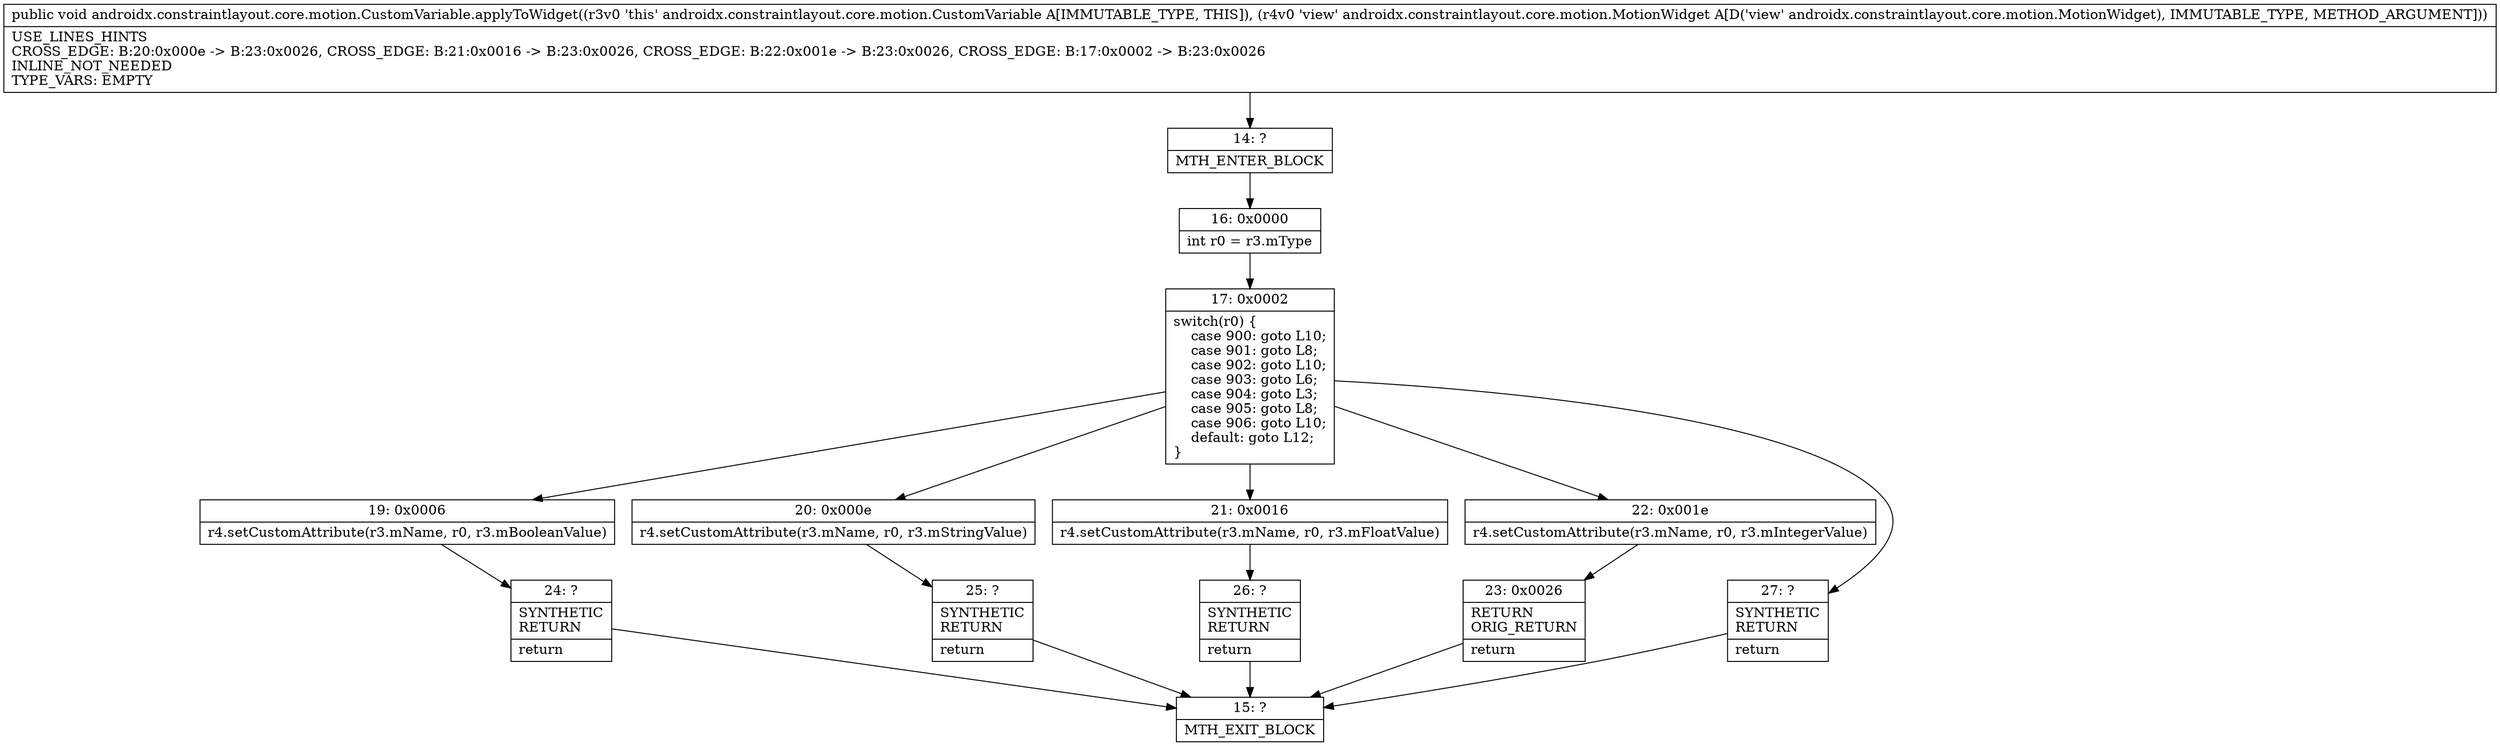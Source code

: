 digraph "CFG forandroidx.constraintlayout.core.motion.CustomVariable.applyToWidget(Landroidx\/constraintlayout\/core\/motion\/MotionWidget;)V" {
Node_14 [shape=record,label="{14\:\ ?|MTH_ENTER_BLOCK\l}"];
Node_16 [shape=record,label="{16\:\ 0x0000|int r0 = r3.mType\l}"];
Node_17 [shape=record,label="{17\:\ 0x0002|switch(r0) \{\l    case 900: goto L10;\l    case 901: goto L8;\l    case 902: goto L10;\l    case 903: goto L6;\l    case 904: goto L3;\l    case 905: goto L8;\l    case 906: goto L10;\l    default: goto L12;\l\}\l}"];
Node_19 [shape=record,label="{19\:\ 0x0006|r4.setCustomAttribute(r3.mName, r0, r3.mBooleanValue)\l}"];
Node_24 [shape=record,label="{24\:\ ?|SYNTHETIC\lRETURN\l|return\l}"];
Node_15 [shape=record,label="{15\:\ ?|MTH_EXIT_BLOCK\l}"];
Node_20 [shape=record,label="{20\:\ 0x000e|r4.setCustomAttribute(r3.mName, r0, r3.mStringValue)\l}"];
Node_25 [shape=record,label="{25\:\ ?|SYNTHETIC\lRETURN\l|return\l}"];
Node_21 [shape=record,label="{21\:\ 0x0016|r4.setCustomAttribute(r3.mName, r0, r3.mFloatValue)\l}"];
Node_26 [shape=record,label="{26\:\ ?|SYNTHETIC\lRETURN\l|return\l}"];
Node_22 [shape=record,label="{22\:\ 0x001e|r4.setCustomAttribute(r3.mName, r0, r3.mIntegerValue)\l}"];
Node_23 [shape=record,label="{23\:\ 0x0026|RETURN\lORIG_RETURN\l|return\l}"];
Node_27 [shape=record,label="{27\:\ ?|SYNTHETIC\lRETURN\l|return\l}"];
MethodNode[shape=record,label="{public void androidx.constraintlayout.core.motion.CustomVariable.applyToWidget((r3v0 'this' androidx.constraintlayout.core.motion.CustomVariable A[IMMUTABLE_TYPE, THIS]), (r4v0 'view' androidx.constraintlayout.core.motion.MotionWidget A[D('view' androidx.constraintlayout.core.motion.MotionWidget), IMMUTABLE_TYPE, METHOD_ARGUMENT]))  | USE_LINES_HINTS\lCROSS_EDGE: B:20:0x000e \-\> B:23:0x0026, CROSS_EDGE: B:21:0x0016 \-\> B:23:0x0026, CROSS_EDGE: B:22:0x001e \-\> B:23:0x0026, CROSS_EDGE: B:17:0x0002 \-\> B:23:0x0026\lINLINE_NOT_NEEDED\lTYPE_VARS: EMPTY\l}"];
MethodNode -> Node_14;Node_14 -> Node_16;
Node_16 -> Node_17;
Node_17 -> Node_19;
Node_17 -> Node_20;
Node_17 -> Node_21;
Node_17 -> Node_22;
Node_17 -> Node_27;
Node_19 -> Node_24;
Node_24 -> Node_15;
Node_20 -> Node_25;
Node_25 -> Node_15;
Node_21 -> Node_26;
Node_26 -> Node_15;
Node_22 -> Node_23;
Node_23 -> Node_15;
Node_27 -> Node_15;
}

